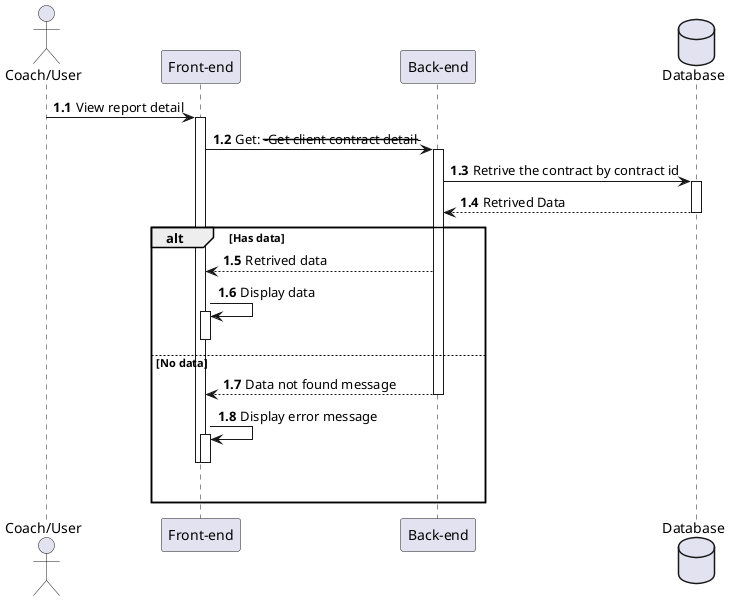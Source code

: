 @startuml ViewContractDetail

actor "Coach/User" as user
participant "Front-end" as client
participant "Back-end" as server 
database "Database" as db

autonumber 1.1 "<b>0:"

user -> client++ : View report detail
client -> server++ : Get: ---Get client contract detail--- 
server -> db++ : Retrive the contract by contract id
db --> server : Retrived Data
deactivate

alt Has data
    server --> client : Retrived data
    client -> client++ : Display data
    deactivate

else No data
    server --> client : Data not found message
    deactivate
    client -> client++ : Display error message 
    deactivate
    deactivate
    |||
end 
@enduml